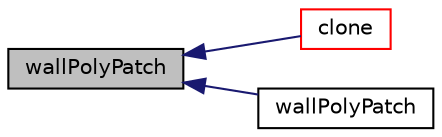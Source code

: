 digraph "wallPolyPatch"
{
  bgcolor="transparent";
  edge [fontname="Helvetica",fontsize="10",labelfontname="Helvetica",labelfontsize="10"];
  node [fontname="Helvetica",fontsize="10",shape=record];
  rankdir="LR";
  Node2 [label="wallPolyPatch",height=0.2,width=0.4,color="black", fillcolor="grey75", style="filled", fontcolor="black"];
  Node2 -> Node3 [dir="back",color="midnightblue",fontsize="10",style="solid",fontname="Helvetica"];
  Node3 [label="clone",height=0.2,width=0.4,color="red",URL="$a28629.html#adbf8c0a436d777bd346c3ab2a4b087df",tooltip="Construct and return a clone, resetting the boundary mesh. "];
  Node2 -> Node5 [dir="back",color="midnightblue",fontsize="10",style="solid",fontname="Helvetica"];
  Node5 [label="wallPolyPatch",height=0.2,width=0.4,color="black",URL="$a28629.html#a9c17ad2f6d145faea52415a743422a9f",tooltip="Construct from dictionary. "];
}
